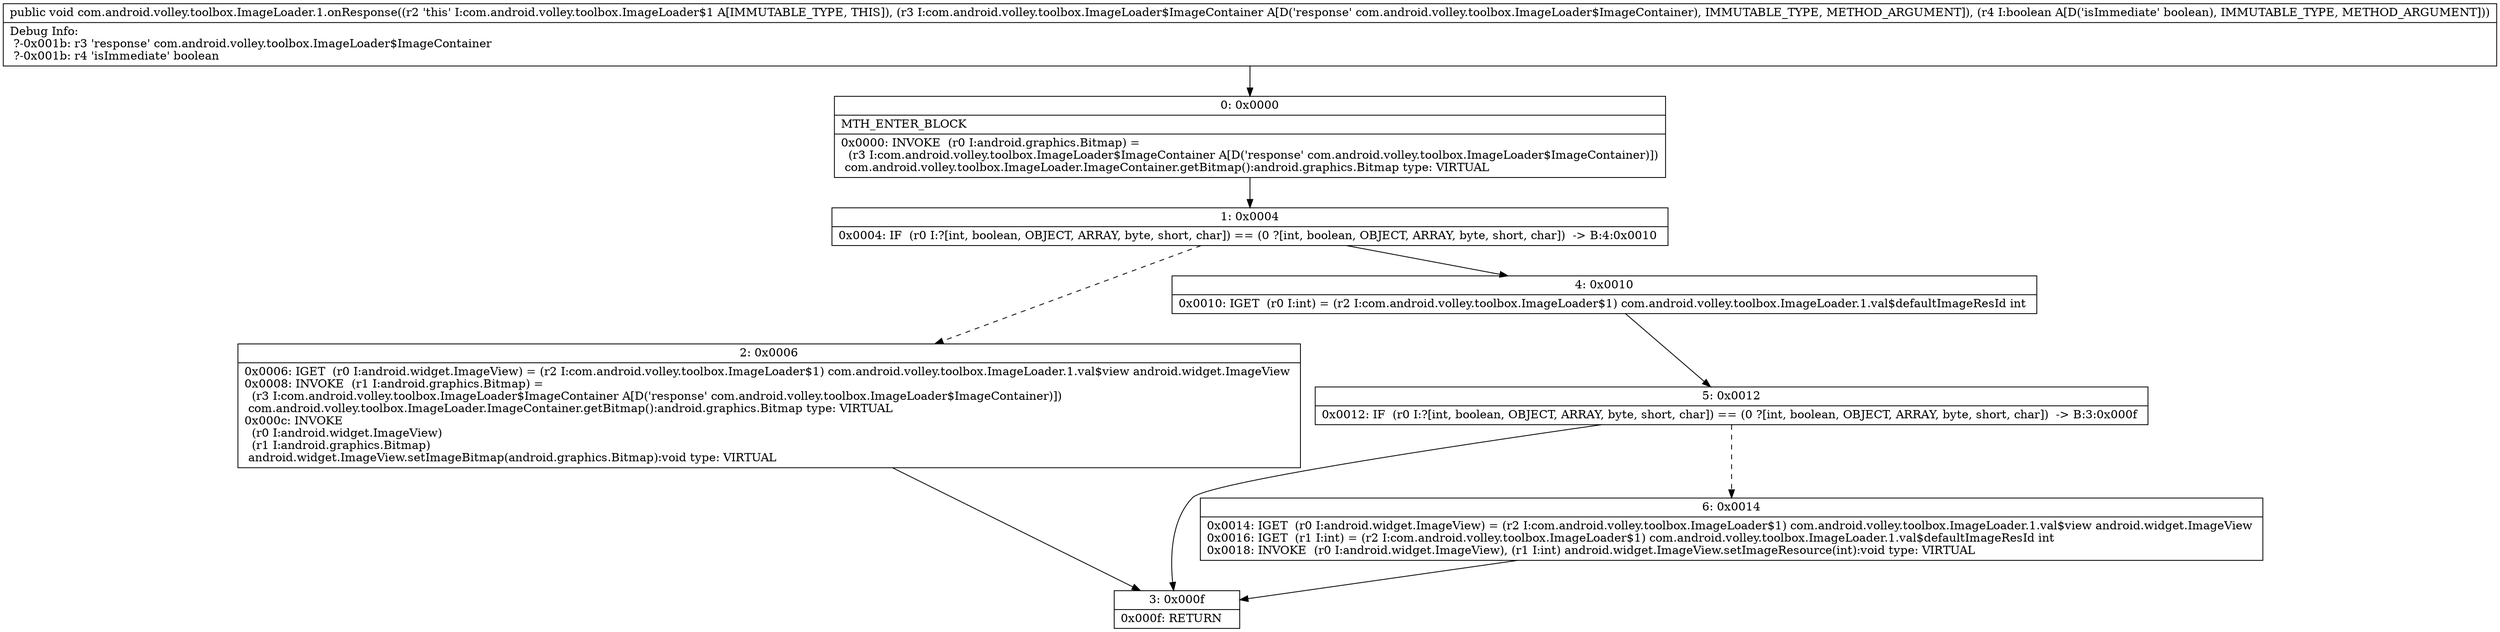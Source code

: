 digraph "CFG forcom.android.volley.toolbox.ImageLoader.1.onResponse(Lcom\/android\/volley\/toolbox\/ImageLoader$ImageContainer;Z)V" {
Node_0 [shape=record,label="{0\:\ 0x0000|MTH_ENTER_BLOCK\l|0x0000: INVOKE  (r0 I:android.graphics.Bitmap) = \l  (r3 I:com.android.volley.toolbox.ImageLoader$ImageContainer A[D('response' com.android.volley.toolbox.ImageLoader$ImageContainer)])\l com.android.volley.toolbox.ImageLoader.ImageContainer.getBitmap():android.graphics.Bitmap type: VIRTUAL \l}"];
Node_1 [shape=record,label="{1\:\ 0x0004|0x0004: IF  (r0 I:?[int, boolean, OBJECT, ARRAY, byte, short, char]) == (0 ?[int, boolean, OBJECT, ARRAY, byte, short, char])  \-\> B:4:0x0010 \l}"];
Node_2 [shape=record,label="{2\:\ 0x0006|0x0006: IGET  (r0 I:android.widget.ImageView) = (r2 I:com.android.volley.toolbox.ImageLoader$1) com.android.volley.toolbox.ImageLoader.1.val$view android.widget.ImageView \l0x0008: INVOKE  (r1 I:android.graphics.Bitmap) = \l  (r3 I:com.android.volley.toolbox.ImageLoader$ImageContainer A[D('response' com.android.volley.toolbox.ImageLoader$ImageContainer)])\l com.android.volley.toolbox.ImageLoader.ImageContainer.getBitmap():android.graphics.Bitmap type: VIRTUAL \l0x000c: INVOKE  \l  (r0 I:android.widget.ImageView)\l  (r1 I:android.graphics.Bitmap)\l android.widget.ImageView.setImageBitmap(android.graphics.Bitmap):void type: VIRTUAL \l}"];
Node_3 [shape=record,label="{3\:\ 0x000f|0x000f: RETURN   \l}"];
Node_4 [shape=record,label="{4\:\ 0x0010|0x0010: IGET  (r0 I:int) = (r2 I:com.android.volley.toolbox.ImageLoader$1) com.android.volley.toolbox.ImageLoader.1.val$defaultImageResId int \l}"];
Node_5 [shape=record,label="{5\:\ 0x0012|0x0012: IF  (r0 I:?[int, boolean, OBJECT, ARRAY, byte, short, char]) == (0 ?[int, boolean, OBJECT, ARRAY, byte, short, char])  \-\> B:3:0x000f \l}"];
Node_6 [shape=record,label="{6\:\ 0x0014|0x0014: IGET  (r0 I:android.widget.ImageView) = (r2 I:com.android.volley.toolbox.ImageLoader$1) com.android.volley.toolbox.ImageLoader.1.val$view android.widget.ImageView \l0x0016: IGET  (r1 I:int) = (r2 I:com.android.volley.toolbox.ImageLoader$1) com.android.volley.toolbox.ImageLoader.1.val$defaultImageResId int \l0x0018: INVOKE  (r0 I:android.widget.ImageView), (r1 I:int) android.widget.ImageView.setImageResource(int):void type: VIRTUAL \l}"];
MethodNode[shape=record,label="{public void com.android.volley.toolbox.ImageLoader.1.onResponse((r2 'this' I:com.android.volley.toolbox.ImageLoader$1 A[IMMUTABLE_TYPE, THIS]), (r3 I:com.android.volley.toolbox.ImageLoader$ImageContainer A[D('response' com.android.volley.toolbox.ImageLoader$ImageContainer), IMMUTABLE_TYPE, METHOD_ARGUMENT]), (r4 I:boolean A[D('isImmediate' boolean), IMMUTABLE_TYPE, METHOD_ARGUMENT]))  | Debug Info:\l  ?\-0x001b: r3 'response' com.android.volley.toolbox.ImageLoader$ImageContainer\l  ?\-0x001b: r4 'isImmediate' boolean\l}"];
MethodNode -> Node_0;
Node_0 -> Node_1;
Node_1 -> Node_2[style=dashed];
Node_1 -> Node_4;
Node_2 -> Node_3;
Node_4 -> Node_5;
Node_5 -> Node_3;
Node_5 -> Node_6[style=dashed];
Node_6 -> Node_3;
}

